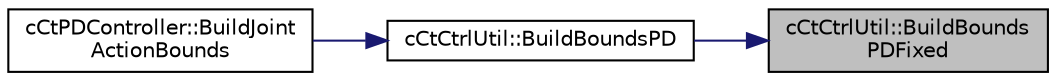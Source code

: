digraph "cCtCtrlUtil::BuildBoundsPDFixed"
{
 // LATEX_PDF_SIZE
  edge [fontname="Helvetica",fontsize="10",labelfontname="Helvetica",labelfontsize="10"];
  node [fontname="Helvetica",fontsize="10",shape=record];
  rankdir="RL";
  Node1 [label="cCtCtrlUtil::BuildBounds\lPDFixed",height=0.2,width=0.4,color="black", fillcolor="grey75", style="filled", fontcolor="black",tooltip=" "];
  Node1 -> Node2 [dir="back",color="midnightblue",fontsize="10",style="solid",fontname="Helvetica"];
  Node2 [label="cCtCtrlUtil::BuildBoundsPD",height=0.2,width=0.4,color="black", fillcolor="white", style="filled",URL="$classc_ct_ctrl_util.html#a4b30b8894f720239a2c1caf064ee6bcd",tooltip=" "];
  Node2 -> Node3 [dir="back",color="midnightblue",fontsize="10",style="solid",fontname="Helvetica"];
  Node3 [label="cCtPDController::BuildJoint\lActionBounds",height=0.2,width=0.4,color="black", fillcolor="white", style="filled",URL="$classc_ct_p_d_controller.html#a84d48ee48ff3a158055c6e5c366ca324",tooltip=" "];
}
